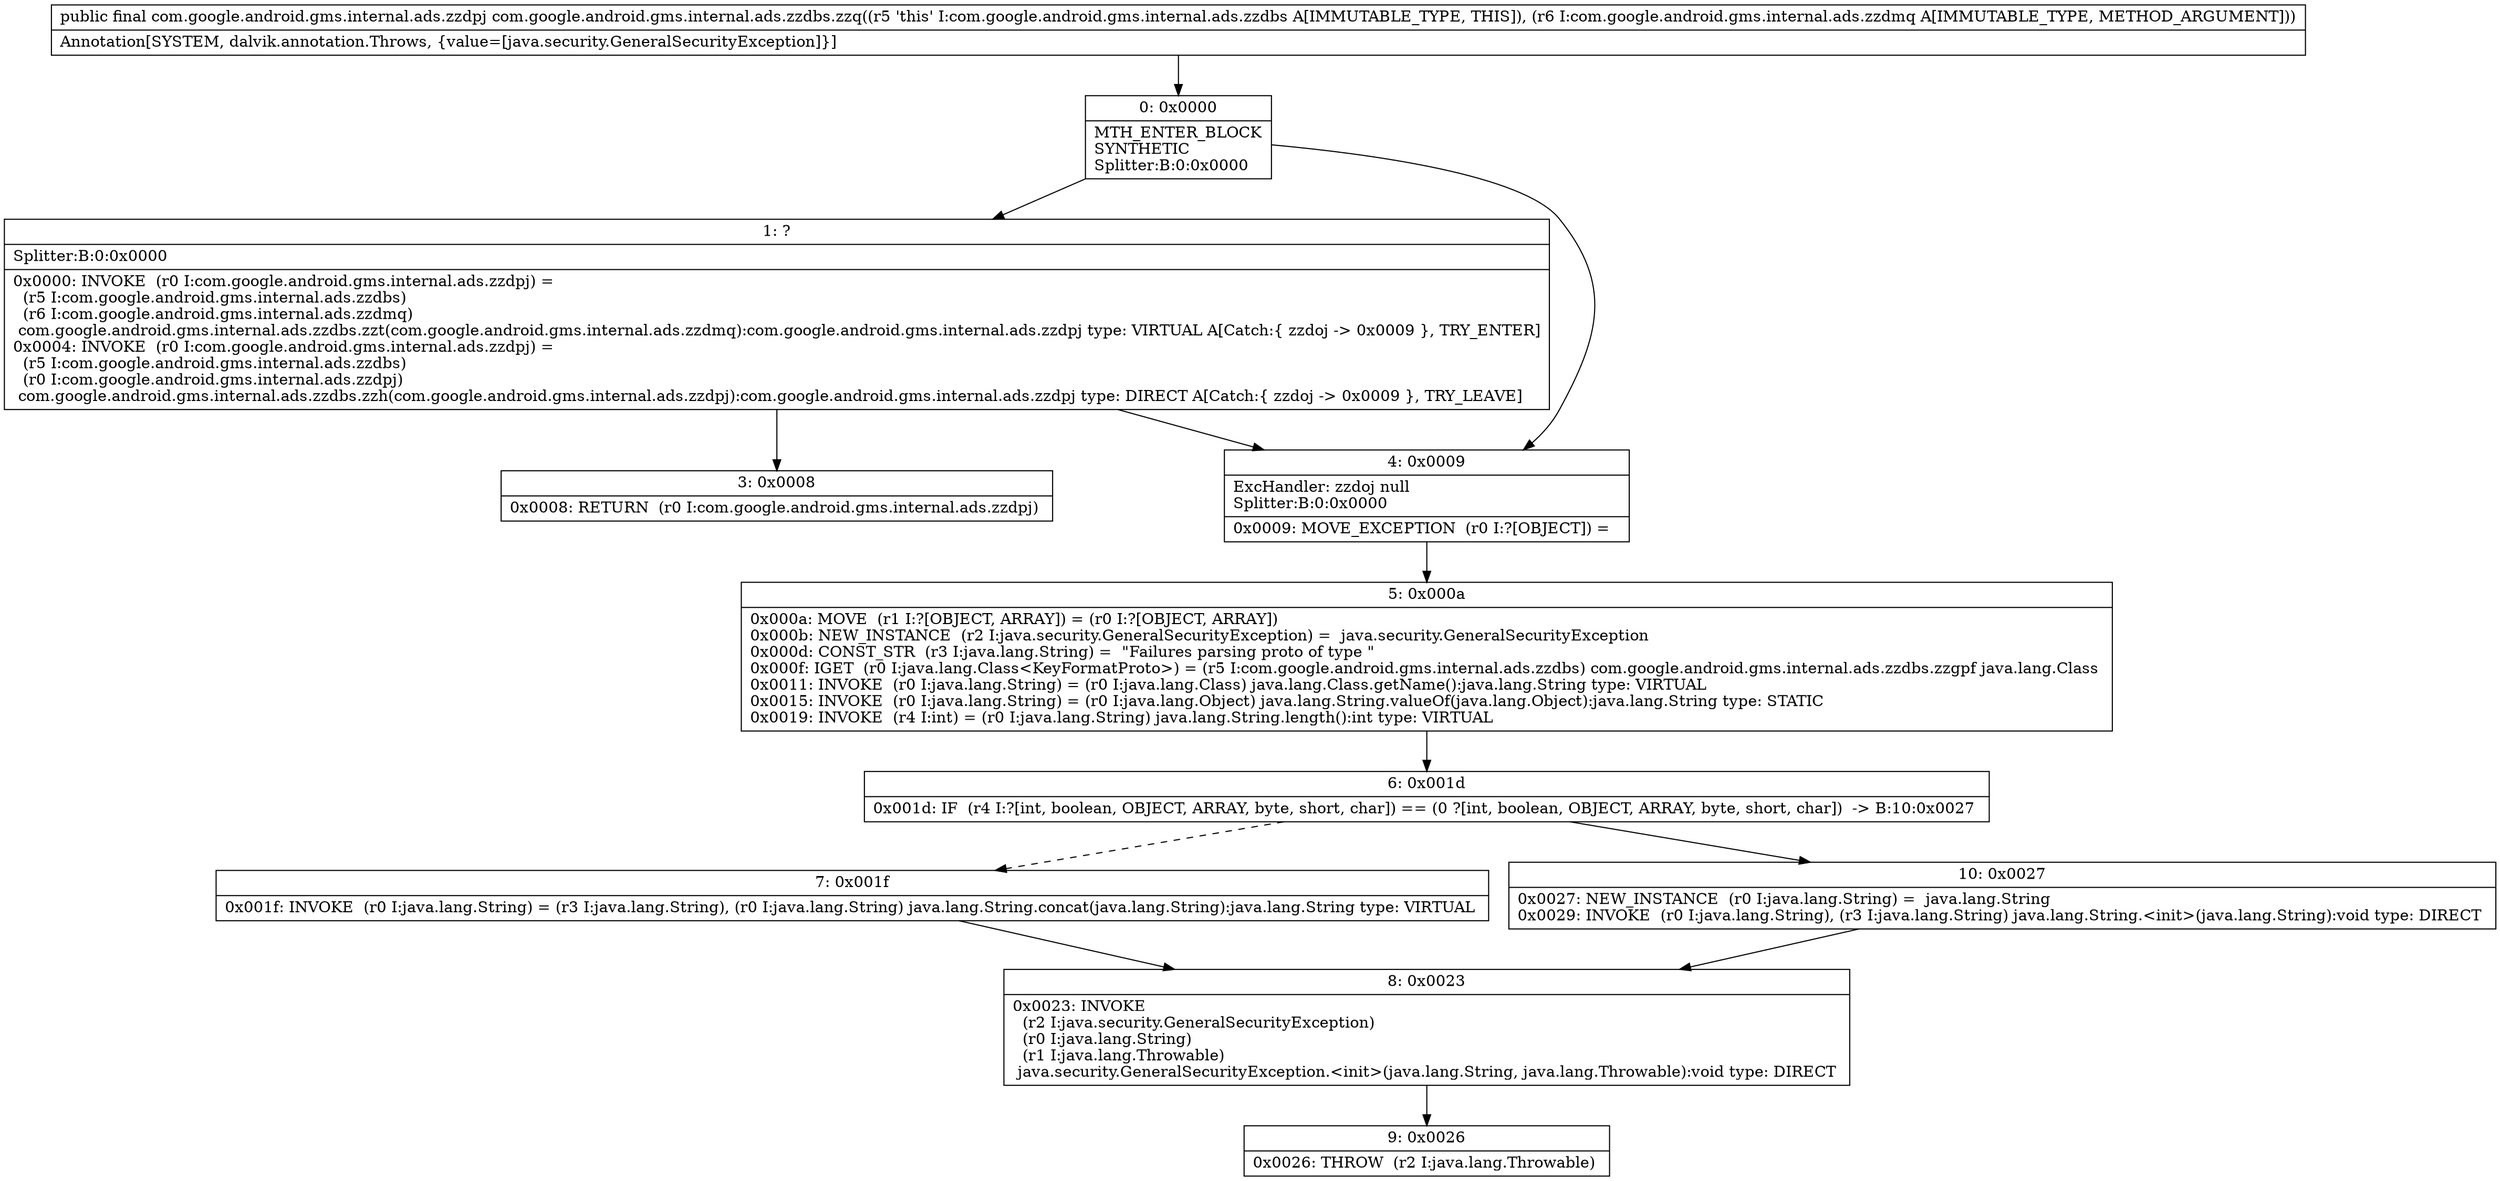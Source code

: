 digraph "CFG forcom.google.android.gms.internal.ads.zzdbs.zzq(Lcom\/google\/android\/gms\/internal\/ads\/zzdmq;)Lcom\/google\/android\/gms\/internal\/ads\/zzdpj;" {
Node_0 [shape=record,label="{0\:\ 0x0000|MTH_ENTER_BLOCK\lSYNTHETIC\lSplitter:B:0:0x0000\l}"];
Node_1 [shape=record,label="{1\:\ ?|Splitter:B:0:0x0000\l|0x0000: INVOKE  (r0 I:com.google.android.gms.internal.ads.zzdpj) = \l  (r5 I:com.google.android.gms.internal.ads.zzdbs)\l  (r6 I:com.google.android.gms.internal.ads.zzdmq)\l com.google.android.gms.internal.ads.zzdbs.zzt(com.google.android.gms.internal.ads.zzdmq):com.google.android.gms.internal.ads.zzdpj type: VIRTUAL A[Catch:\{ zzdoj \-\> 0x0009 \}, TRY_ENTER]\l0x0004: INVOKE  (r0 I:com.google.android.gms.internal.ads.zzdpj) = \l  (r5 I:com.google.android.gms.internal.ads.zzdbs)\l  (r0 I:com.google.android.gms.internal.ads.zzdpj)\l com.google.android.gms.internal.ads.zzdbs.zzh(com.google.android.gms.internal.ads.zzdpj):com.google.android.gms.internal.ads.zzdpj type: DIRECT A[Catch:\{ zzdoj \-\> 0x0009 \}, TRY_LEAVE]\l}"];
Node_3 [shape=record,label="{3\:\ 0x0008|0x0008: RETURN  (r0 I:com.google.android.gms.internal.ads.zzdpj) \l}"];
Node_4 [shape=record,label="{4\:\ 0x0009|ExcHandler: zzdoj null\lSplitter:B:0:0x0000\l|0x0009: MOVE_EXCEPTION  (r0 I:?[OBJECT]) =  \l}"];
Node_5 [shape=record,label="{5\:\ 0x000a|0x000a: MOVE  (r1 I:?[OBJECT, ARRAY]) = (r0 I:?[OBJECT, ARRAY]) \l0x000b: NEW_INSTANCE  (r2 I:java.security.GeneralSecurityException) =  java.security.GeneralSecurityException \l0x000d: CONST_STR  (r3 I:java.lang.String) =  \"Failures parsing proto of type \" \l0x000f: IGET  (r0 I:java.lang.Class\<KeyFormatProto\>) = (r5 I:com.google.android.gms.internal.ads.zzdbs) com.google.android.gms.internal.ads.zzdbs.zzgpf java.lang.Class \l0x0011: INVOKE  (r0 I:java.lang.String) = (r0 I:java.lang.Class) java.lang.Class.getName():java.lang.String type: VIRTUAL \l0x0015: INVOKE  (r0 I:java.lang.String) = (r0 I:java.lang.Object) java.lang.String.valueOf(java.lang.Object):java.lang.String type: STATIC \l0x0019: INVOKE  (r4 I:int) = (r0 I:java.lang.String) java.lang.String.length():int type: VIRTUAL \l}"];
Node_6 [shape=record,label="{6\:\ 0x001d|0x001d: IF  (r4 I:?[int, boolean, OBJECT, ARRAY, byte, short, char]) == (0 ?[int, boolean, OBJECT, ARRAY, byte, short, char])  \-\> B:10:0x0027 \l}"];
Node_7 [shape=record,label="{7\:\ 0x001f|0x001f: INVOKE  (r0 I:java.lang.String) = (r3 I:java.lang.String), (r0 I:java.lang.String) java.lang.String.concat(java.lang.String):java.lang.String type: VIRTUAL \l}"];
Node_8 [shape=record,label="{8\:\ 0x0023|0x0023: INVOKE  \l  (r2 I:java.security.GeneralSecurityException)\l  (r0 I:java.lang.String)\l  (r1 I:java.lang.Throwable)\l java.security.GeneralSecurityException.\<init\>(java.lang.String, java.lang.Throwable):void type: DIRECT \l}"];
Node_9 [shape=record,label="{9\:\ 0x0026|0x0026: THROW  (r2 I:java.lang.Throwable) \l}"];
Node_10 [shape=record,label="{10\:\ 0x0027|0x0027: NEW_INSTANCE  (r0 I:java.lang.String) =  java.lang.String \l0x0029: INVOKE  (r0 I:java.lang.String), (r3 I:java.lang.String) java.lang.String.\<init\>(java.lang.String):void type: DIRECT \l}"];
MethodNode[shape=record,label="{public final com.google.android.gms.internal.ads.zzdpj com.google.android.gms.internal.ads.zzdbs.zzq((r5 'this' I:com.google.android.gms.internal.ads.zzdbs A[IMMUTABLE_TYPE, THIS]), (r6 I:com.google.android.gms.internal.ads.zzdmq A[IMMUTABLE_TYPE, METHOD_ARGUMENT]))  | Annotation[SYSTEM, dalvik.annotation.Throws, \{value=[java.security.GeneralSecurityException]\}]\l}"];
MethodNode -> Node_0;
Node_0 -> Node_1;
Node_0 -> Node_4;
Node_1 -> Node_4;
Node_1 -> Node_3;
Node_4 -> Node_5;
Node_5 -> Node_6;
Node_6 -> Node_7[style=dashed];
Node_6 -> Node_10;
Node_7 -> Node_8;
Node_8 -> Node_9;
Node_10 -> Node_8;
}


